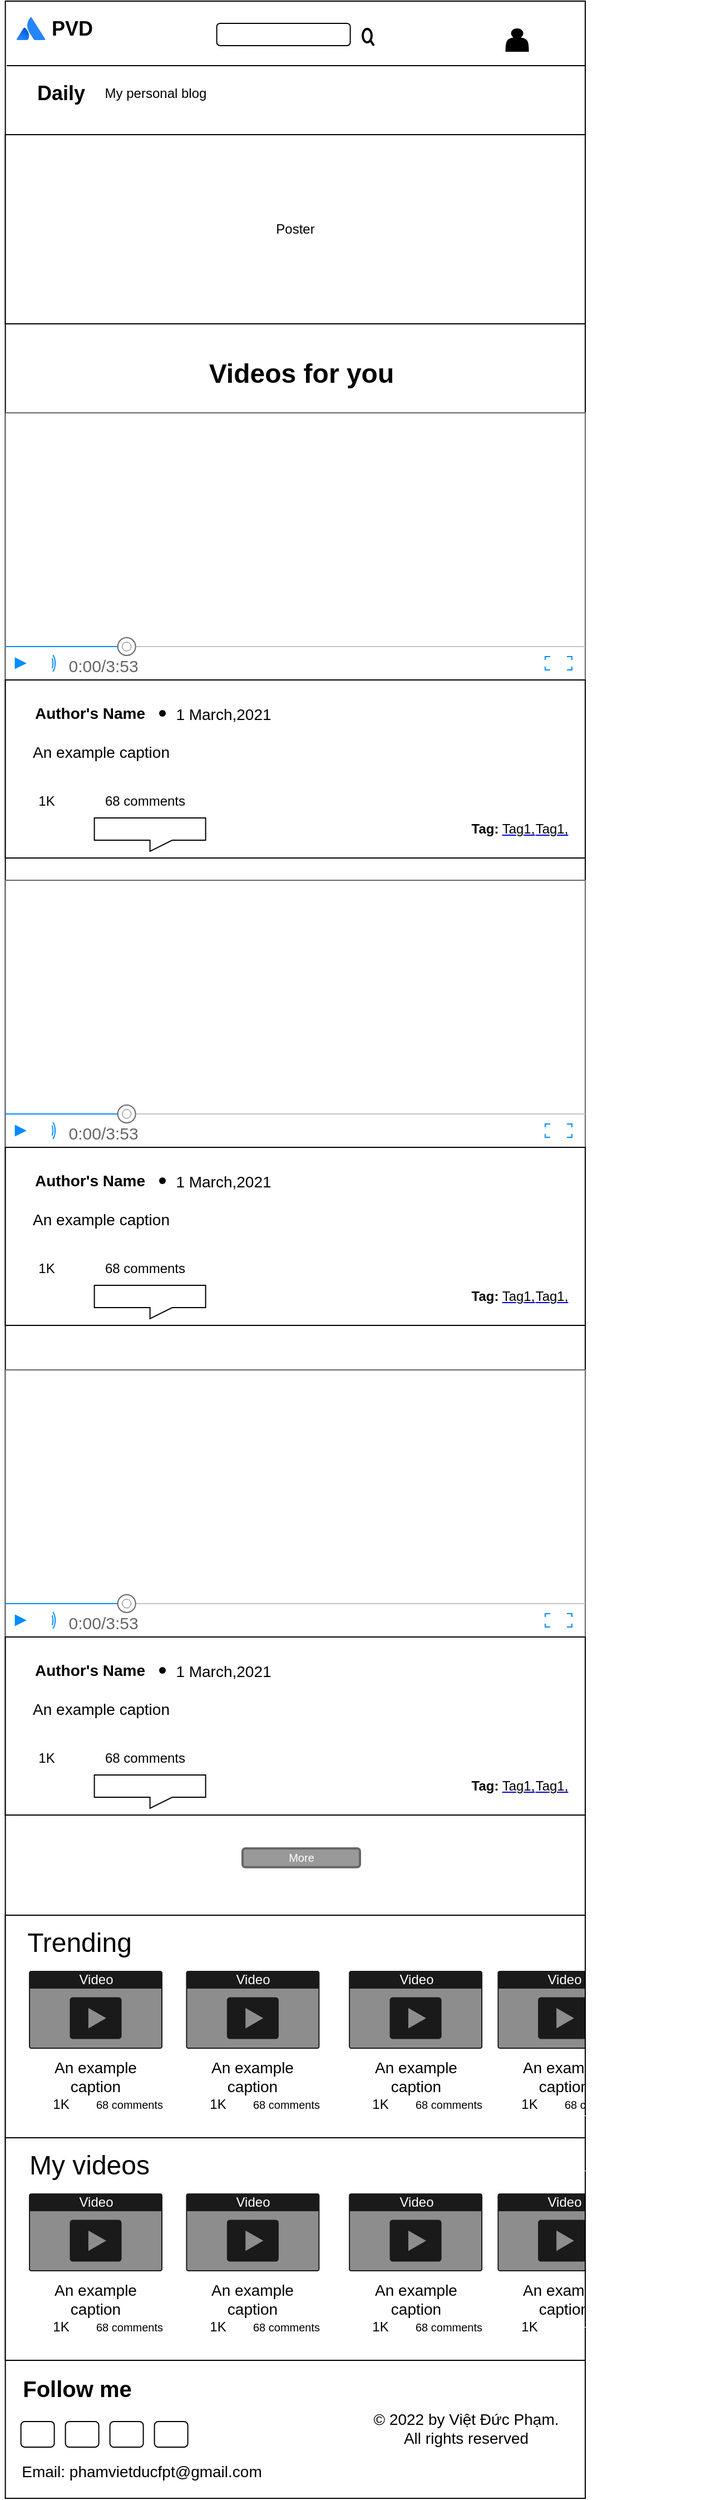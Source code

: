 <mxfile version="16.6.4" type="device"><diagram id="P3sKVrYvSWuELcg9dtCS" name="Page-1"><mxGraphModel dx="782" dy="475" grid="0" gridSize="10" guides="1" tooltips="1" connect="1" arrows="1" fold="1" page="1" pageScale="1" pageWidth="850" pageHeight="1100" math="0" shadow="0"><root><mxCell id="0"/><mxCell id="1" parent="0"/><mxCell id="QYX9QRXSQ9ABXfdf22JK-15" value="" style="rounded=0;whiteSpace=wrap;html=1;fontSize=12;fontColor=#000000;strokeColor=#000000;fillColor=#FFFFFF;" vertex="1" parent="1"><mxGeometry x="158.8" y="80" width="521.2" height="2244" as="geometry"/></mxCell><mxCell id="QYX9QRXSQ9ABXfdf22JK-1" value="&lt;span style=&quot;font-size: 18px&quot;&gt;&lt;b&gt;PVD&lt;/b&gt;&lt;/span&gt;" style="text;html=1;strokeColor=none;fillColor=none;align=center;verticalAlign=middle;whiteSpace=wrap;rounded=0;" vertex="1" parent="1"><mxGeometry x="188.8" y="90" width="60" height="30" as="geometry"/></mxCell><mxCell id="QYX9QRXSQ9ABXfdf22JK-2" value="My personal blog" style="text;html=1;strokeColor=none;fillColor=none;align=center;verticalAlign=middle;whiteSpace=wrap;rounded=0;" vertex="1" parent="1"><mxGeometry x="238.8" y="147.5" width="110" height="30" as="geometry"/></mxCell><mxCell id="QYX9QRXSQ9ABXfdf22JK-3" value="" style="rounded=1;whiteSpace=wrap;html=1;fontSize=18;" vertex="1" parent="1"><mxGeometry x="348.8" y="100" width="120" height="20" as="geometry"/></mxCell><mxCell id="QYX9QRXSQ9ABXfdf22JK-4" value="" style="html=1;verticalLabelPosition=bottom;align=center;labelBackgroundColor=#ffffff;verticalAlign=top;strokeWidth=2;strokeColor=#000000;shadow=0;dashed=0;shape=mxgraph.ios7.icons.looking_glass;fontSize=18;" vertex="1" parent="1"><mxGeometry x="480.0" y="105" width="10" height="15" as="geometry"/></mxCell><mxCell id="QYX9QRXSQ9ABXfdf22JK-6" value="" style="shape=actor;whiteSpace=wrap;html=1;fontSize=18;strokeColor=#000000;fillColor=#000000;" vertex="1" parent="1"><mxGeometry x="608.8" y="105" width="20" height="20" as="geometry"/></mxCell><mxCell id="QYX9QRXSQ9ABXfdf22JK-7" value="" style="image;image=img/lib/atlassian/Atlassian_Logo.svg;fontSize=18;strokeColor=#000000;fillColor=#FFFFFF;" vertex="1" parent="1"><mxGeometry x="168.8" y="94.5" width="26" height="20.5" as="geometry"/></mxCell><mxCell id="QYX9QRXSQ9ABXfdf22JK-8" value="&lt;b&gt;Daily&lt;/b&gt;" style="text;html=1;strokeColor=none;fillColor=none;align=center;verticalAlign=middle;whiteSpace=wrap;rounded=0;fontSize=18;" vertex="1" parent="1"><mxGeometry x="168.8" y="147.5" width="80" height="30" as="geometry"/></mxCell><mxCell id="QYX9QRXSQ9ABXfdf22JK-14" value="" style="endArrow=none;html=1;rounded=0;fontSize=14;fontColor=#000000;exitX=0.002;exitY=0.042;exitDx=0;exitDy=0;exitPerimeter=0;" edge="1" parent="1"><mxGeometry width="50" height="50" relative="1" as="geometry"><mxPoint x="160" y="138.02" as="sourcePoint"/><mxPoint x="680" y="138" as="targetPoint"/></mxGeometry></mxCell><mxCell id="QYX9QRXSQ9ABXfdf22JK-17" value="" style="shape=image;html=1;verticalAlign=top;verticalLabelPosition=bottom;labelBackgroundColor=#ffffff;imageAspect=0;aspect=fixed;image=https://cdn0.iconfinder.com/data/icons/user-interface-1-32/32/hamburger-menu-128.png;fontSize=12;fontColor=#000000;strokeColor=#000000;fillColor=#FFFFFF;" vertex="1" parent="1"><mxGeometry x="597.55" y="147.5" width="42.5" height="42.5" as="geometry"/></mxCell><mxCell id="QYX9QRXSQ9ABXfdf22JK-18" value="Poster" style="rounded=0;whiteSpace=wrap;html=1;fontSize=12;fontColor=#000000;strokeColor=#000000;fillColor=#FFFFFF;" vertex="1" parent="1"><mxGeometry x="158.8" y="200" width="521.2" height="170" as="geometry"/></mxCell><mxCell id="QYX9QRXSQ9ABXfdf22JK-19" value="" style="verticalLabelPosition=bottom;shadow=0;dashed=0;align=center;html=1;verticalAlign=top;strokeWidth=1;shape=mxgraph.mockup.containers.videoPlayer;strokeColor=#666666;strokeColor2=#008cff;strokeColor3=#c4c4c4;textColor=#666666;fillColor2=#008cff;barHeight=30;barPos=20;fontSize=12;fontColor=#000000;fillColor=#FFFFFF;" vertex="1" parent="1"><mxGeometry x="158.8" y="450" width="521.2" height="240" as="geometry"/></mxCell><mxCell id="QYX9QRXSQ9ABXfdf22JK-20" value="" style="rounded=0;whiteSpace=wrap;html=1;fontSize=12;fontColor=#000000;strokeColor=#000000;fillColor=#FFFFFF;" vertex="1" parent="1"><mxGeometry x="158.8" y="690" width="521.2" height="160" as="geometry"/></mxCell><mxCell id="QYX9QRXSQ9ABXfdf22JK-22" value="&lt;b&gt;Author's Name&lt;/b&gt;" style="text;html=1;strokeColor=none;fillColor=none;align=center;verticalAlign=middle;whiteSpace=wrap;rounded=0;fontSize=14;fontColor=#000000;" vertex="1" parent="1"><mxGeometry x="180" y="705" width="110" height="30" as="geometry"/></mxCell><mxCell id="QYX9QRXSQ9ABXfdf22JK-23" value="" style="shape=waypoint;sketch=0;fillStyle=solid;size=6;pointerEvents=1;points=[];fillColor=none;resizable=0;rotatable=0;perimeter=centerPerimeter;snapToPoint=1;fontSize=14;fontColor=#000000;strokeColor=#000000;" vertex="1" parent="1"><mxGeometry x="280" y="700" width="40" height="40" as="geometry"/></mxCell><UserObject label="1 March,2021" placeholders="1" name="Variable" id="QYX9QRXSQ9ABXfdf22JK-24"><mxCell style="text;html=1;strokeColor=none;fillColor=none;align=center;verticalAlign=middle;whiteSpace=wrap;overflow=hidden;fontSize=14;fontColor=#000000;" vertex="1" parent="1"><mxGeometry x="310" y="710" width="90" height="20" as="geometry"/></mxCell></UserObject><mxCell id="QYX9QRXSQ9ABXfdf22JK-25" value="An example caption" style="text;html=1;strokeColor=none;fillColor=none;align=center;verticalAlign=middle;whiteSpace=wrap;rounded=0;fontSize=14;fontColor=#000000;" vertex="1" parent="1"><mxGeometry x="170" y="740" width="150" height="30" as="geometry"/></mxCell><mxCell id="QYX9QRXSQ9ABXfdf22JK-26" value="" style="shape=image;html=1;verticalAlign=top;verticalLabelPosition=bottom;labelBackgroundColor=#ffffff;imageAspect=0;aspect=fixed;image=https://cdn4.iconfinder.com/data/icons/48-bubbles/48/39.Heart-128.png;fontSize=14;fontColor=#000000;strokeColor=#000000;fillColor=#FFFFFF;" vertex="1" parent="1"><mxGeometry x="180" y="810" width="32" height="32" as="geometry"/></mxCell><mxCell id="QYX9QRXSQ9ABXfdf22JK-27" value="" style="shape=callout;whiteSpace=wrap;html=1;perimeter=calloutPerimeter;fontSize=14;fontColor=#000000;strokeColor=#000000;fillColor=#FFFFFF;position2=0.5;size=10;position=0.5;" vertex="1" parent="1"><mxGeometry x="238.8" y="814" width="100" height="30" as="geometry"/></mxCell><mxCell id="QYX9QRXSQ9ABXfdf22JK-28" value="" style="shape=image;html=1;verticalAlign=top;verticalLabelPosition=bottom;labelBackgroundColor=#ffffff;imageAspect=0;aspect=fixed;image=https://cdn4.iconfinder.com/data/icons/ionicons/512/icon-share-128.png;fontSize=14;fontColor=#000000;strokeColor=#000000;fillColor=#FFFFFF;" vertex="1" parent="1"><mxGeometry x="370" y="810" width="28" height="28" as="geometry"/></mxCell><mxCell id="QYX9QRXSQ9ABXfdf22JK-29" value="&lt;b&gt;&lt;font style=&quot;font-size: 12px&quot;&gt;Tag:&lt;/font&gt;&lt;/b&gt;" style="text;html=1;strokeColor=none;fillColor=none;align=center;verticalAlign=middle;whiteSpace=wrap;rounded=0;fontSize=10;fontColor=#000000;" vertex="1" parent="1"><mxGeometry x="560.0" y="809" width="60" height="30" as="geometry"/></mxCell><UserObject label="&lt;font color=&quot;#000000&quot;&gt;Tag1,&lt;/font&gt;" link="https://www.draw.io" id="QYX9QRXSQ9ABXfdf22JK-30"><mxCell style="text;html=1;strokeColor=none;fillColor=none;whiteSpace=wrap;align=center;verticalAlign=middle;fontColor=#0000EE;fontStyle=4;fontSize=12;" vertex="1" parent="1"><mxGeometry x="590" y="804" width="60" height="40" as="geometry"/></mxCell></UserObject><UserObject label="&lt;font color=&quot;#000000&quot;&gt;Tag1,&lt;/font&gt;" link="https://www.draw.io" id="QYX9QRXSQ9ABXfdf22JK-31"><mxCell style="text;html=1;strokeColor=none;fillColor=none;whiteSpace=wrap;align=center;verticalAlign=middle;fontColor=#0000EE;fontStyle=4;fontSize=12;" vertex="1" parent="1"><mxGeometry x="620" y="804" width="60" height="40" as="geometry"/></mxCell></UserObject><mxCell id="QYX9QRXSQ9ABXfdf22JK-32" value="1K" style="text;html=1;strokeColor=none;fillColor=none;align=center;verticalAlign=middle;whiteSpace=wrap;rounded=0;fontSize=12;fontColor=#000000;" vertex="1" parent="1"><mxGeometry x="166" y="784" width="60" height="30" as="geometry"/></mxCell><mxCell id="QYX9QRXSQ9ABXfdf22JK-33" value="68 comments" style="text;html=1;strokeColor=none;fillColor=none;align=center;verticalAlign=middle;whiteSpace=wrap;rounded=0;fontSize=12;fontColor=#000000;" vertex="1" parent="1"><mxGeometry x="238.8" y="784" width="91.2" height="30" as="geometry"/></mxCell><mxCell id="QYX9QRXSQ9ABXfdf22JK-34" value="" style="verticalLabelPosition=bottom;shadow=0;dashed=0;align=center;html=1;verticalAlign=top;strokeWidth=1;shape=mxgraph.mockup.containers.videoPlayer;strokeColor=#666666;strokeColor2=#008cff;strokeColor3=#c4c4c4;textColor=#666666;fillColor2=#008cff;barHeight=30;barPos=20;fontSize=12;fontColor=#000000;fillColor=#FFFFFF;" vertex="1" parent="1"><mxGeometry x="158.8" y="870" width="521.2" height="240" as="geometry"/></mxCell><mxCell id="QYX9QRXSQ9ABXfdf22JK-35" value="" style="rounded=0;whiteSpace=wrap;html=1;fontSize=12;fontColor=#000000;strokeColor=#000000;fillColor=#FFFFFF;" vertex="1" parent="1"><mxGeometry x="158.8" y="1110" width="521.2" height="160" as="geometry"/></mxCell><mxCell id="QYX9QRXSQ9ABXfdf22JK-36" value="&lt;b&gt;Author's Name&lt;/b&gt;" style="text;html=1;strokeColor=none;fillColor=none;align=center;verticalAlign=middle;whiteSpace=wrap;rounded=0;fontSize=14;fontColor=#000000;" vertex="1" parent="1"><mxGeometry x="180" y="1125" width="110" height="30" as="geometry"/></mxCell><mxCell id="QYX9QRXSQ9ABXfdf22JK-37" value="" style="shape=waypoint;sketch=0;fillStyle=solid;size=6;pointerEvents=1;points=[];fillColor=none;resizable=0;rotatable=0;perimeter=centerPerimeter;snapToPoint=1;fontSize=14;fontColor=#000000;strokeColor=#000000;" vertex="1" parent="1"><mxGeometry x="280" y="1120" width="40" height="40" as="geometry"/></mxCell><UserObject label="1 March,2021" placeholders="1" name="Variable" id="QYX9QRXSQ9ABXfdf22JK-38"><mxCell style="text;html=1;strokeColor=none;fillColor=none;align=center;verticalAlign=middle;whiteSpace=wrap;overflow=hidden;fontSize=14;fontColor=#000000;" vertex="1" parent="1"><mxGeometry x="310" y="1130" width="90" height="20" as="geometry"/></mxCell></UserObject><mxCell id="QYX9QRXSQ9ABXfdf22JK-39" value="An example caption" style="text;html=1;strokeColor=none;fillColor=none;align=center;verticalAlign=middle;whiteSpace=wrap;rounded=0;fontSize=14;fontColor=#000000;" vertex="1" parent="1"><mxGeometry x="170" y="1160" width="150" height="30" as="geometry"/></mxCell><mxCell id="QYX9QRXSQ9ABXfdf22JK-40" value="" style="shape=image;html=1;verticalAlign=top;verticalLabelPosition=bottom;labelBackgroundColor=#ffffff;imageAspect=0;aspect=fixed;image=https://cdn4.iconfinder.com/data/icons/48-bubbles/48/39.Heart-128.png;fontSize=14;fontColor=#000000;strokeColor=#000000;fillColor=#FFFFFF;" vertex="1" parent="1"><mxGeometry x="180" y="1230" width="32" height="32" as="geometry"/></mxCell><mxCell id="QYX9QRXSQ9ABXfdf22JK-41" value="" style="shape=callout;whiteSpace=wrap;html=1;perimeter=calloutPerimeter;fontSize=14;fontColor=#000000;strokeColor=#000000;fillColor=#FFFFFF;position2=0.5;size=10;position=0.5;" vertex="1" parent="1"><mxGeometry x="238.8" y="1234" width="100" height="30" as="geometry"/></mxCell><mxCell id="QYX9QRXSQ9ABXfdf22JK-42" value="" style="shape=image;html=1;verticalAlign=top;verticalLabelPosition=bottom;labelBackgroundColor=#ffffff;imageAspect=0;aspect=fixed;image=https://cdn4.iconfinder.com/data/icons/ionicons/512/icon-share-128.png;fontSize=14;fontColor=#000000;strokeColor=#000000;fillColor=#FFFFFF;" vertex="1" parent="1"><mxGeometry x="370" y="1230" width="28" height="28" as="geometry"/></mxCell><mxCell id="QYX9QRXSQ9ABXfdf22JK-43" value="&lt;b&gt;&lt;font style=&quot;font-size: 12px&quot;&gt;Tag:&lt;/font&gt;&lt;/b&gt;" style="text;html=1;strokeColor=none;fillColor=none;align=center;verticalAlign=middle;whiteSpace=wrap;rounded=0;fontSize=10;fontColor=#000000;" vertex="1" parent="1"><mxGeometry x="560.0" y="1229" width="60" height="30" as="geometry"/></mxCell><UserObject label="&lt;font color=&quot;#000000&quot;&gt;Tag1,&lt;/font&gt;" link="https://www.draw.io" id="QYX9QRXSQ9ABXfdf22JK-44"><mxCell style="text;html=1;strokeColor=none;fillColor=none;whiteSpace=wrap;align=center;verticalAlign=middle;fontColor=#0000EE;fontStyle=4;fontSize=12;" vertex="1" parent="1"><mxGeometry x="590" y="1224" width="60" height="40" as="geometry"/></mxCell></UserObject><UserObject label="&lt;font color=&quot;#000000&quot;&gt;Tag1,&lt;/font&gt;" link="https://www.draw.io" id="QYX9QRXSQ9ABXfdf22JK-45"><mxCell style="text;html=1;strokeColor=none;fillColor=none;whiteSpace=wrap;align=center;verticalAlign=middle;fontColor=#0000EE;fontStyle=4;fontSize=12;" vertex="1" parent="1"><mxGeometry x="620" y="1224" width="60" height="40" as="geometry"/></mxCell></UserObject><mxCell id="QYX9QRXSQ9ABXfdf22JK-46" value="1K" style="text;html=1;strokeColor=none;fillColor=none;align=center;verticalAlign=middle;whiteSpace=wrap;rounded=0;fontSize=12;fontColor=#000000;" vertex="1" parent="1"><mxGeometry x="166" y="1204" width="60" height="30" as="geometry"/></mxCell><mxCell id="QYX9QRXSQ9ABXfdf22JK-47" value="68 comments" style="text;html=1;strokeColor=none;fillColor=none;align=center;verticalAlign=middle;whiteSpace=wrap;rounded=0;fontSize=12;fontColor=#000000;" vertex="1" parent="1"><mxGeometry x="238.8" y="1204" width="91.2" height="30" as="geometry"/></mxCell><mxCell id="QYX9QRXSQ9ABXfdf22JK-48" value="" style="verticalLabelPosition=bottom;shadow=0;dashed=0;align=center;html=1;verticalAlign=top;strokeWidth=1;shape=mxgraph.mockup.containers.videoPlayer;strokeColor=#666666;strokeColor2=#008cff;strokeColor3=#c4c4c4;textColor=#666666;fillColor2=#008cff;barHeight=30;barPos=20;fontSize=12;fontColor=#000000;fillColor=#FFFFFF;" vertex="1" parent="1"><mxGeometry x="158.8" y="1310" width="521.2" height="240" as="geometry"/></mxCell><mxCell id="QYX9QRXSQ9ABXfdf22JK-49" value="" style="rounded=0;whiteSpace=wrap;html=1;fontSize=12;fontColor=#000000;strokeColor=#000000;fillColor=#FFFFFF;" vertex="1" parent="1"><mxGeometry x="158.8" y="1550" width="521.2" height="160" as="geometry"/></mxCell><mxCell id="QYX9QRXSQ9ABXfdf22JK-50" value="&lt;b&gt;Author's Name&lt;/b&gt;" style="text;html=1;strokeColor=none;fillColor=none;align=center;verticalAlign=middle;whiteSpace=wrap;rounded=0;fontSize=14;fontColor=#000000;" vertex="1" parent="1"><mxGeometry x="180" y="1565" width="110" height="30" as="geometry"/></mxCell><mxCell id="QYX9QRXSQ9ABXfdf22JK-51" value="" style="shape=waypoint;sketch=0;fillStyle=solid;size=6;pointerEvents=1;points=[];fillColor=none;resizable=0;rotatable=0;perimeter=centerPerimeter;snapToPoint=1;fontSize=14;fontColor=#000000;strokeColor=#000000;" vertex="1" parent="1"><mxGeometry x="280" y="1560" width="40" height="40" as="geometry"/></mxCell><UserObject label="1 March,2021" placeholders="1" name="Variable" id="QYX9QRXSQ9ABXfdf22JK-52"><mxCell style="text;html=1;strokeColor=none;fillColor=none;align=center;verticalAlign=middle;whiteSpace=wrap;overflow=hidden;fontSize=14;fontColor=#000000;" vertex="1" parent="1"><mxGeometry x="310" y="1570" width="90" height="20" as="geometry"/></mxCell></UserObject><mxCell id="QYX9QRXSQ9ABXfdf22JK-53" value="An example caption" style="text;html=1;strokeColor=none;fillColor=none;align=center;verticalAlign=middle;whiteSpace=wrap;rounded=0;fontSize=14;fontColor=#000000;" vertex="1" parent="1"><mxGeometry x="170" y="1600" width="150" height="30" as="geometry"/></mxCell><mxCell id="QYX9QRXSQ9ABXfdf22JK-54" value="" style="shape=image;html=1;verticalAlign=top;verticalLabelPosition=bottom;labelBackgroundColor=#ffffff;imageAspect=0;aspect=fixed;image=https://cdn4.iconfinder.com/data/icons/48-bubbles/48/39.Heart-128.png;fontSize=14;fontColor=#000000;strokeColor=#000000;fillColor=#FFFFFF;" vertex="1" parent="1"><mxGeometry x="180" y="1670" width="32" height="32" as="geometry"/></mxCell><mxCell id="QYX9QRXSQ9ABXfdf22JK-55" value="" style="shape=callout;whiteSpace=wrap;html=1;perimeter=calloutPerimeter;fontSize=14;fontColor=#000000;strokeColor=#000000;fillColor=#FFFFFF;position2=0.5;size=10;position=0.5;" vertex="1" parent="1"><mxGeometry x="238.8" y="1674" width="100" height="30" as="geometry"/></mxCell><mxCell id="QYX9QRXSQ9ABXfdf22JK-56" value="" style="shape=image;html=1;verticalAlign=top;verticalLabelPosition=bottom;labelBackgroundColor=#ffffff;imageAspect=0;aspect=fixed;image=https://cdn4.iconfinder.com/data/icons/ionicons/512/icon-share-128.png;fontSize=14;fontColor=#000000;strokeColor=#000000;fillColor=#FFFFFF;" vertex="1" parent="1"><mxGeometry x="370" y="1670" width="28" height="28" as="geometry"/></mxCell><mxCell id="QYX9QRXSQ9ABXfdf22JK-57" value="&lt;b&gt;&lt;font style=&quot;font-size: 12px&quot;&gt;Tag:&lt;/font&gt;&lt;/b&gt;" style="text;html=1;strokeColor=none;fillColor=none;align=center;verticalAlign=middle;whiteSpace=wrap;rounded=0;fontSize=10;fontColor=#000000;" vertex="1" parent="1"><mxGeometry x="560.0" y="1669" width="60" height="30" as="geometry"/></mxCell><UserObject label="&lt;font color=&quot;#000000&quot;&gt;Tag1,&lt;/font&gt;" link="https://www.draw.io" id="QYX9QRXSQ9ABXfdf22JK-58"><mxCell style="text;html=1;strokeColor=none;fillColor=none;whiteSpace=wrap;align=center;verticalAlign=middle;fontColor=#0000EE;fontStyle=4;fontSize=12;" vertex="1" parent="1"><mxGeometry x="590" y="1664" width="60" height="40" as="geometry"/></mxCell></UserObject><UserObject label="&lt;font color=&quot;#000000&quot;&gt;Tag1,&lt;/font&gt;" link="https://www.draw.io" id="QYX9QRXSQ9ABXfdf22JK-59"><mxCell style="text;html=1;strokeColor=none;fillColor=none;whiteSpace=wrap;align=center;verticalAlign=middle;fontColor=#0000EE;fontStyle=4;fontSize=12;" vertex="1" parent="1"><mxGeometry x="620" y="1664" width="60" height="40" as="geometry"/></mxCell></UserObject><mxCell id="QYX9QRXSQ9ABXfdf22JK-60" value="1K" style="text;html=1;strokeColor=none;fillColor=none;align=center;verticalAlign=middle;whiteSpace=wrap;rounded=0;fontSize=12;fontColor=#000000;" vertex="1" parent="1"><mxGeometry x="166" y="1644" width="60" height="30" as="geometry"/></mxCell><mxCell id="QYX9QRXSQ9ABXfdf22JK-61" value="68 comments" style="text;html=1;strokeColor=none;fillColor=none;align=center;verticalAlign=middle;whiteSpace=wrap;rounded=0;fontSize=12;fontColor=#000000;" vertex="1" parent="1"><mxGeometry x="238.8" y="1644" width="91.2" height="30" as="geometry"/></mxCell><mxCell id="QYX9QRXSQ9ABXfdf22JK-62" value="&lt;b&gt;&lt;font style=&quot;font-size: 24px&quot;&gt;Videos for you&lt;/font&gt;&lt;/b&gt;" style="text;html=1;strokeColor=none;fillColor=none;align=center;verticalAlign=middle;whiteSpace=wrap;rounded=0;fontSize=12;fontColor=#000000;" vertex="1" parent="1"><mxGeometry x="329" y="400" width="192" height="30" as="geometry"/></mxCell><mxCell id="QYX9QRXSQ9ABXfdf22JK-63" value="More" style="rounded=1;html=1;shadow=0;dashed=0;whiteSpace=wrap;fontSize=10;fillColor=#999999;align=center;strokeColor=#666666;fontColor=#ffffff;strokeWidth=2;" vertex="1" parent="1"><mxGeometry x="372" y="1740" width="105.5" height="16.88" as="geometry"/></mxCell><mxCell id="QYX9QRXSQ9ABXfdf22JK-67" value="" style="rounded=0;whiteSpace=wrap;html=1;fontSize=24;fontColor=#000000;strokeColor=#000000;fillColor=#FFFFFF;" vertex="1" parent="1"><mxGeometry x="158.8" y="1800" width="521.2" height="200" as="geometry"/></mxCell><mxCell id="QYX9QRXSQ9ABXfdf22JK-68" value="Trending" style="text;html=1;strokeColor=none;fillColor=none;align=center;verticalAlign=middle;whiteSpace=wrap;rounded=0;fontSize=24;fontColor=#000000;" vertex="1" parent="1"><mxGeometry x="170" y="1810" width="111.2" height="30" as="geometry"/></mxCell><mxCell id="QYX9QRXSQ9ABXfdf22JK-69" value="Video" style="html=1;strokeColor=none;fillColor=#1A1A1A;labelPosition=center;verticalLabelPosition=middle;verticalAlign=top;align=center;fontSize=12;outlineConnect=0;spacingTop=-6;fontColor=#FFFFFF;sketch=0;shape=mxgraph.sitemap.video;" vertex="1" parent="1"><mxGeometry x="180" y="1850" width="120" height="70" as="geometry"/></mxCell><mxCell id="QYX9QRXSQ9ABXfdf22JK-70" value="An example caption" style="text;html=1;strokeColor=none;fillColor=none;align=center;verticalAlign=middle;whiteSpace=wrap;rounded=0;fontSize=14;fontColor=#000000;" vertex="1" parent="1"><mxGeometry x="180" y="1930" width="120" height="30" as="geometry"/></mxCell><mxCell id="QYX9QRXSQ9ABXfdf22JK-71" value="" style="shape=image;html=1;verticalAlign=top;verticalLabelPosition=bottom;labelBackgroundColor=#ffffff;imageAspect=0;aspect=fixed;image=https://cdn4.iconfinder.com/data/icons/48-bubbles/48/39.Heart-128.png;fontSize=14;fontColor=#000000;strokeColor=#000000;fillColor=#FFFFFF;" vertex="1" parent="1"><mxGeometry x="180" y="1960" width="20" height="20" as="geometry"/></mxCell><mxCell id="QYX9QRXSQ9ABXfdf22JK-72" value="1K" style="text;html=1;strokeColor=none;fillColor=none;align=center;verticalAlign=middle;whiteSpace=wrap;rounded=0;fontSize=12;fontColor=#000000;" vertex="1" parent="1"><mxGeometry x="178.8" y="1955" width="60" height="30" as="geometry"/></mxCell><mxCell id="QYX9QRXSQ9ABXfdf22JK-75" value="" style="shape=image;html=1;verticalAlign=top;verticalLabelPosition=bottom;labelBackgroundColor=#ffffff;imageAspect=0;aspect=fixed;image=https://cdn0.iconfinder.com/data/icons/heroicons-ui/24/icon-comment-128.png;fontSize=24;fontColor=#000000;strokeColor=#000000;fillColor=#1A1A1A;" vertex="1" parent="1"><mxGeometry x="220.8" y="1962" width="18" height="18" as="geometry"/></mxCell><mxCell id="QYX9QRXSQ9ABXfdf22JK-76" value="&lt;font style=&quot;font-size: 10px&quot;&gt;68 comments&lt;/font&gt;" style="text;html=1;strokeColor=none;fillColor=none;align=center;verticalAlign=middle;whiteSpace=wrap;rounded=1;fontSize=12;fontColor=#000000;" vertex="1" parent="1"><mxGeometry x="230.8" y="1960" width="79.2" height="20" as="geometry"/></mxCell><mxCell id="QYX9QRXSQ9ABXfdf22JK-77" value="Video" style="html=1;strokeColor=none;fillColor=#1A1A1A;labelPosition=center;verticalLabelPosition=middle;verticalAlign=top;align=center;fontSize=12;outlineConnect=0;spacingTop=-6;fontColor=#FFFFFF;sketch=0;shape=mxgraph.sitemap.video;" vertex="1" parent="1"><mxGeometry x="321.2" y="1850" width="120" height="70" as="geometry"/></mxCell><mxCell id="QYX9QRXSQ9ABXfdf22JK-78" value="An example caption" style="text;html=1;strokeColor=none;fillColor=none;align=center;verticalAlign=middle;whiteSpace=wrap;rounded=0;fontSize=14;fontColor=#000000;" vertex="1" parent="1"><mxGeometry x="321.2" y="1930" width="120" height="30" as="geometry"/></mxCell><mxCell id="QYX9QRXSQ9ABXfdf22JK-79" value="" style="shape=image;html=1;verticalAlign=top;verticalLabelPosition=bottom;labelBackgroundColor=#ffffff;imageAspect=0;aspect=fixed;image=https://cdn4.iconfinder.com/data/icons/48-bubbles/48/39.Heart-128.png;fontSize=14;fontColor=#000000;strokeColor=#000000;fillColor=#FFFFFF;" vertex="1" parent="1"><mxGeometry x="321.2" y="1960" width="20" height="20" as="geometry"/></mxCell><mxCell id="QYX9QRXSQ9ABXfdf22JK-80" value="1K" style="text;html=1;strokeColor=none;fillColor=none;align=center;verticalAlign=middle;whiteSpace=wrap;rounded=0;fontSize=12;fontColor=#000000;" vertex="1" parent="1"><mxGeometry x="320" y="1955" width="60" height="30" as="geometry"/></mxCell><mxCell id="QYX9QRXSQ9ABXfdf22JK-81" value="" style="shape=image;html=1;verticalAlign=top;verticalLabelPosition=bottom;labelBackgroundColor=#ffffff;imageAspect=0;aspect=fixed;image=https://cdn0.iconfinder.com/data/icons/heroicons-ui/24/icon-comment-128.png;fontSize=24;fontColor=#000000;strokeColor=#000000;fillColor=#1A1A1A;" vertex="1" parent="1"><mxGeometry x="362" y="1962" width="18" height="18" as="geometry"/></mxCell><mxCell id="QYX9QRXSQ9ABXfdf22JK-82" value="&lt;font style=&quot;font-size: 10px&quot;&gt;68 comments&lt;/font&gt;" style="text;html=1;strokeColor=none;fillColor=none;align=center;verticalAlign=middle;whiteSpace=wrap;rounded=1;fontSize=12;fontColor=#000000;" vertex="1" parent="1"><mxGeometry x="372" y="1960" width="79.2" height="20" as="geometry"/></mxCell><mxCell id="QYX9QRXSQ9ABXfdf22JK-83" value="Video" style="html=1;strokeColor=none;fillColor=#1A1A1A;labelPosition=center;verticalLabelPosition=middle;verticalAlign=top;align=center;fontSize=12;outlineConnect=0;spacingTop=-6;fontColor=#FFFFFF;sketch=0;shape=mxgraph.sitemap.video;" vertex="1" parent="1"><mxGeometry x="467.55" y="1850" width="120" height="70" as="geometry"/></mxCell><mxCell id="QYX9QRXSQ9ABXfdf22JK-84" value="An example caption" style="text;html=1;strokeColor=none;fillColor=none;align=center;verticalAlign=middle;whiteSpace=wrap;rounded=0;fontSize=14;fontColor=#000000;" vertex="1" parent="1"><mxGeometry x="467.55" y="1930" width="120" height="30" as="geometry"/></mxCell><mxCell id="QYX9QRXSQ9ABXfdf22JK-85" value="" style="shape=image;html=1;verticalAlign=top;verticalLabelPosition=bottom;labelBackgroundColor=#ffffff;imageAspect=0;aspect=fixed;image=https://cdn4.iconfinder.com/data/icons/48-bubbles/48/39.Heart-128.png;fontSize=14;fontColor=#000000;strokeColor=#000000;fillColor=#FFFFFF;" vertex="1" parent="1"><mxGeometry x="467.55" y="1960" width="20" height="20" as="geometry"/></mxCell><mxCell id="QYX9QRXSQ9ABXfdf22JK-86" value="1K" style="text;html=1;strokeColor=none;fillColor=none;align=center;verticalAlign=middle;whiteSpace=wrap;rounded=0;fontSize=12;fontColor=#000000;" vertex="1" parent="1"><mxGeometry x="466.35" y="1955" width="60" height="30" as="geometry"/></mxCell><mxCell id="QYX9QRXSQ9ABXfdf22JK-87" value="" style="shape=image;html=1;verticalAlign=top;verticalLabelPosition=bottom;labelBackgroundColor=#ffffff;imageAspect=0;aspect=fixed;image=https://cdn0.iconfinder.com/data/icons/heroicons-ui/24/icon-comment-128.png;fontSize=24;fontColor=#000000;strokeColor=#000000;fillColor=#1A1A1A;" vertex="1" parent="1"><mxGeometry x="508.35" y="1962" width="18" height="18" as="geometry"/></mxCell><mxCell id="QYX9QRXSQ9ABXfdf22JK-88" value="&lt;font style=&quot;font-size: 10px&quot;&gt;68 comments&lt;/font&gt;" style="text;html=1;strokeColor=none;fillColor=none;align=center;verticalAlign=middle;whiteSpace=wrap;rounded=1;fontSize=12;fontColor=#000000;" vertex="1" parent="1"><mxGeometry x="518.35" y="1960" width="79.2" height="20" as="geometry"/></mxCell><mxCell id="QYX9QRXSQ9ABXfdf22JK-89" value="Video" style="html=1;strokeColor=none;fillColor=#1A1A1A;labelPosition=center;verticalLabelPosition=middle;verticalAlign=top;align=center;fontSize=12;outlineConnect=0;spacingTop=-6;fontColor=#FFFFFF;sketch=0;shape=mxgraph.sitemap.video;" vertex="1" parent="1"><mxGeometry x="601.2" y="1850" width="118.8" height="70" as="geometry"/></mxCell><mxCell id="QYX9QRXSQ9ABXfdf22JK-90" value="An example caption" style="text;html=1;strokeColor=none;fillColor=none;align=center;verticalAlign=middle;whiteSpace=wrap;rounded=0;fontSize=14;fontColor=#000000;" vertex="1" parent="1"><mxGeometry x="601.2" y="1930" width="120" height="30" as="geometry"/></mxCell><mxCell id="QYX9QRXSQ9ABXfdf22JK-91" value="" style="shape=image;html=1;verticalAlign=top;verticalLabelPosition=bottom;labelBackgroundColor=#ffffff;imageAspect=0;aspect=fixed;image=https://cdn4.iconfinder.com/data/icons/48-bubbles/48/39.Heart-128.png;fontSize=14;fontColor=#000000;strokeColor=#000000;fillColor=#FFFFFF;" vertex="1" parent="1"><mxGeometry x="601.2" y="1960" width="20" height="20" as="geometry"/></mxCell><mxCell id="QYX9QRXSQ9ABXfdf22JK-92" value="1K" style="text;html=1;strokeColor=none;fillColor=none;align=center;verticalAlign=middle;whiteSpace=wrap;rounded=0;fontSize=12;fontColor=#000000;" vertex="1" parent="1"><mxGeometry x="600" y="1955" width="60" height="30" as="geometry"/></mxCell><mxCell id="QYX9QRXSQ9ABXfdf22JK-93" value="" style="shape=image;html=1;verticalAlign=top;verticalLabelPosition=bottom;labelBackgroundColor=#ffffff;imageAspect=0;aspect=fixed;image=https://cdn0.iconfinder.com/data/icons/heroicons-ui/24/icon-comment-128.png;fontSize=24;fontColor=#000000;strokeColor=#000000;fillColor=#1A1A1A;" vertex="1" parent="1"><mxGeometry x="642" y="1962" width="18" height="18" as="geometry"/></mxCell><mxCell id="QYX9QRXSQ9ABXfdf22JK-94" value="&lt;font style=&quot;font-size: 10px&quot;&gt;68 comments&lt;/font&gt;" style="text;html=1;strokeColor=none;fillColor=none;align=center;verticalAlign=middle;whiteSpace=wrap;rounded=1;fontSize=12;fontColor=#000000;" vertex="1" parent="1"><mxGeometry x="652" y="1960" width="79.2" height="20" as="geometry"/></mxCell><mxCell id="QYX9QRXSQ9ABXfdf22JK-95" value="" style="rounded=0;whiteSpace=wrap;html=1;fontSize=10;fontColor=#000000;strokeColor=#FFFFFF;fillColor=#FFFFFF;" vertex="1" parent="1"><mxGeometry x="680" y="1840" width="120" height="140" as="geometry"/></mxCell><mxCell id="QYX9QRXSQ9ABXfdf22JK-96" value="" style="endArrow=none;html=1;rounded=0;fontSize=10;fontColor=#000000;exitX=0;exitY=1;exitDx=0;exitDy=0;" edge="1" parent="1" source="QYX9QRXSQ9ABXfdf22JK-95"><mxGeometry width="50" height="50" relative="1" as="geometry"><mxPoint x="441" y="1954" as="sourcePoint"/><mxPoint x="680" y="1836" as="targetPoint"/></mxGeometry></mxCell><mxCell id="QYX9QRXSQ9ABXfdf22JK-149" value="" style="rounded=0;whiteSpace=wrap;html=1;fontSize=24;fontColor=#000000;strokeColor=#000000;fillColor=#FFFFFF;" vertex="1" parent="1"><mxGeometry x="158.8" y="2000" width="521.2" height="200" as="geometry"/></mxCell><mxCell id="QYX9QRXSQ9ABXfdf22JK-150" value="My videos" style="text;html=1;strokeColor=none;fillColor=none;align=center;verticalAlign=middle;whiteSpace=wrap;rounded=0;fontSize=24;fontColor=#000000;" vertex="1" parent="1"><mxGeometry x="170" y="2010" width="129" height="30" as="geometry"/></mxCell><mxCell id="QYX9QRXSQ9ABXfdf22JK-151" value="Video" style="html=1;strokeColor=none;fillColor=#1A1A1A;labelPosition=center;verticalLabelPosition=middle;verticalAlign=top;align=center;fontSize=12;outlineConnect=0;spacingTop=-6;fontColor=#FFFFFF;sketch=0;shape=mxgraph.sitemap.video;" vertex="1" parent="1"><mxGeometry x="180" y="2050" width="120" height="70" as="geometry"/></mxCell><mxCell id="QYX9QRXSQ9ABXfdf22JK-152" value="An example caption" style="text;html=1;strokeColor=none;fillColor=none;align=center;verticalAlign=middle;whiteSpace=wrap;rounded=0;fontSize=14;fontColor=#000000;" vertex="1" parent="1"><mxGeometry x="180" y="2130" width="120" height="30" as="geometry"/></mxCell><mxCell id="QYX9QRXSQ9ABXfdf22JK-153" value="" style="shape=image;html=1;verticalAlign=top;verticalLabelPosition=bottom;labelBackgroundColor=#ffffff;imageAspect=0;aspect=fixed;image=https://cdn4.iconfinder.com/data/icons/48-bubbles/48/39.Heart-128.png;fontSize=14;fontColor=#000000;strokeColor=#000000;fillColor=#FFFFFF;" vertex="1" parent="1"><mxGeometry x="180" y="2160" width="20" height="20" as="geometry"/></mxCell><mxCell id="QYX9QRXSQ9ABXfdf22JK-154" value="1K" style="text;html=1;strokeColor=none;fillColor=none;align=center;verticalAlign=middle;whiteSpace=wrap;rounded=0;fontSize=12;fontColor=#000000;" vertex="1" parent="1"><mxGeometry x="178.8" y="2155" width="60" height="30" as="geometry"/></mxCell><mxCell id="QYX9QRXSQ9ABXfdf22JK-155" value="" style="shape=image;html=1;verticalAlign=top;verticalLabelPosition=bottom;labelBackgroundColor=#ffffff;imageAspect=0;aspect=fixed;image=https://cdn0.iconfinder.com/data/icons/heroicons-ui/24/icon-comment-128.png;fontSize=24;fontColor=#000000;strokeColor=#000000;fillColor=#1A1A1A;" vertex="1" parent="1"><mxGeometry x="220.8" y="2162" width="18" height="18" as="geometry"/></mxCell><mxCell id="QYX9QRXSQ9ABXfdf22JK-156" value="&lt;font style=&quot;font-size: 10px&quot;&gt;68 comments&lt;/font&gt;" style="text;html=1;strokeColor=none;fillColor=none;align=center;verticalAlign=middle;whiteSpace=wrap;rounded=1;fontSize=12;fontColor=#000000;" vertex="1" parent="1"><mxGeometry x="230.8" y="2160" width="79.2" height="20" as="geometry"/></mxCell><mxCell id="QYX9QRXSQ9ABXfdf22JK-157" value="Video" style="html=1;strokeColor=none;fillColor=#1A1A1A;labelPosition=center;verticalLabelPosition=middle;verticalAlign=top;align=center;fontSize=12;outlineConnect=0;spacingTop=-6;fontColor=#FFFFFF;sketch=0;shape=mxgraph.sitemap.video;" vertex="1" parent="1"><mxGeometry x="321.2" y="2050" width="120" height="70" as="geometry"/></mxCell><mxCell id="QYX9QRXSQ9ABXfdf22JK-158" value="An example caption" style="text;html=1;strokeColor=none;fillColor=none;align=center;verticalAlign=middle;whiteSpace=wrap;rounded=0;fontSize=14;fontColor=#000000;" vertex="1" parent="1"><mxGeometry x="321.2" y="2130" width="120" height="30" as="geometry"/></mxCell><mxCell id="QYX9QRXSQ9ABXfdf22JK-159" value="" style="shape=image;html=1;verticalAlign=top;verticalLabelPosition=bottom;labelBackgroundColor=#ffffff;imageAspect=0;aspect=fixed;image=https://cdn4.iconfinder.com/data/icons/48-bubbles/48/39.Heart-128.png;fontSize=14;fontColor=#000000;strokeColor=#000000;fillColor=#FFFFFF;" vertex="1" parent="1"><mxGeometry x="321.2" y="2160" width="20" height="20" as="geometry"/></mxCell><mxCell id="QYX9QRXSQ9ABXfdf22JK-160" value="1K" style="text;html=1;strokeColor=none;fillColor=none;align=center;verticalAlign=middle;whiteSpace=wrap;rounded=0;fontSize=12;fontColor=#000000;" vertex="1" parent="1"><mxGeometry x="320" y="2155" width="60" height="30" as="geometry"/></mxCell><mxCell id="QYX9QRXSQ9ABXfdf22JK-161" value="" style="shape=image;html=1;verticalAlign=top;verticalLabelPosition=bottom;labelBackgroundColor=#ffffff;imageAspect=0;aspect=fixed;image=https://cdn0.iconfinder.com/data/icons/heroicons-ui/24/icon-comment-128.png;fontSize=24;fontColor=#000000;strokeColor=#000000;fillColor=#1A1A1A;" vertex="1" parent="1"><mxGeometry x="362" y="2162" width="18" height="18" as="geometry"/></mxCell><mxCell id="QYX9QRXSQ9ABXfdf22JK-162" value="&lt;font style=&quot;font-size: 10px&quot;&gt;68 comments&lt;/font&gt;" style="text;html=1;strokeColor=none;fillColor=none;align=center;verticalAlign=middle;whiteSpace=wrap;rounded=1;fontSize=12;fontColor=#000000;" vertex="1" parent="1"><mxGeometry x="372" y="2160" width="79.2" height="20" as="geometry"/></mxCell><mxCell id="QYX9QRXSQ9ABXfdf22JK-163" value="Video" style="html=1;strokeColor=none;fillColor=#1A1A1A;labelPosition=center;verticalLabelPosition=middle;verticalAlign=top;align=center;fontSize=12;outlineConnect=0;spacingTop=-6;fontColor=#FFFFFF;sketch=0;shape=mxgraph.sitemap.video;" vertex="1" parent="1"><mxGeometry x="467.55" y="2050" width="120" height="70" as="geometry"/></mxCell><mxCell id="QYX9QRXSQ9ABXfdf22JK-164" value="An example caption" style="text;html=1;strokeColor=none;fillColor=none;align=center;verticalAlign=middle;whiteSpace=wrap;rounded=0;fontSize=14;fontColor=#000000;" vertex="1" parent="1"><mxGeometry x="467.55" y="2130" width="120" height="30" as="geometry"/></mxCell><mxCell id="QYX9QRXSQ9ABXfdf22JK-165" value="" style="shape=image;html=1;verticalAlign=top;verticalLabelPosition=bottom;labelBackgroundColor=#ffffff;imageAspect=0;aspect=fixed;image=https://cdn4.iconfinder.com/data/icons/48-bubbles/48/39.Heart-128.png;fontSize=14;fontColor=#000000;strokeColor=#000000;fillColor=#FFFFFF;" vertex="1" parent="1"><mxGeometry x="467.55" y="2160" width="20" height="20" as="geometry"/></mxCell><mxCell id="QYX9QRXSQ9ABXfdf22JK-166" value="1K" style="text;html=1;strokeColor=none;fillColor=none;align=center;verticalAlign=middle;whiteSpace=wrap;rounded=0;fontSize=12;fontColor=#000000;" vertex="1" parent="1"><mxGeometry x="466.35" y="2155" width="60" height="30" as="geometry"/></mxCell><mxCell id="QYX9QRXSQ9ABXfdf22JK-167" value="" style="shape=image;html=1;verticalAlign=top;verticalLabelPosition=bottom;labelBackgroundColor=#ffffff;imageAspect=0;aspect=fixed;image=https://cdn0.iconfinder.com/data/icons/heroicons-ui/24/icon-comment-128.png;fontSize=24;fontColor=#000000;strokeColor=#000000;fillColor=#1A1A1A;" vertex="1" parent="1"><mxGeometry x="508.35" y="2162" width="18" height="18" as="geometry"/></mxCell><mxCell id="QYX9QRXSQ9ABXfdf22JK-168" value="&lt;font style=&quot;font-size: 10px&quot;&gt;68 comments&lt;/font&gt;" style="text;html=1;strokeColor=none;fillColor=none;align=center;verticalAlign=middle;whiteSpace=wrap;rounded=1;fontSize=12;fontColor=#000000;" vertex="1" parent="1"><mxGeometry x="518.35" y="2160" width="79.2" height="20" as="geometry"/></mxCell><mxCell id="QYX9QRXSQ9ABXfdf22JK-169" value="Video" style="html=1;strokeColor=none;fillColor=#1A1A1A;labelPosition=center;verticalLabelPosition=middle;verticalAlign=top;align=center;fontSize=12;outlineConnect=0;spacingTop=-6;fontColor=#FFFFFF;sketch=0;shape=mxgraph.sitemap.video;" vertex="1" parent="1"><mxGeometry x="601.2" y="2050" width="118.8" height="70" as="geometry"/></mxCell><mxCell id="QYX9QRXSQ9ABXfdf22JK-170" value="An example caption" style="text;html=1;strokeColor=none;fillColor=none;align=center;verticalAlign=middle;whiteSpace=wrap;rounded=0;fontSize=14;fontColor=#000000;" vertex="1" parent="1"><mxGeometry x="601.2" y="2130" width="120" height="30" as="geometry"/></mxCell><mxCell id="QYX9QRXSQ9ABXfdf22JK-171" value="" style="shape=image;html=1;verticalAlign=top;verticalLabelPosition=bottom;labelBackgroundColor=#ffffff;imageAspect=0;aspect=fixed;image=https://cdn4.iconfinder.com/data/icons/48-bubbles/48/39.Heart-128.png;fontSize=14;fontColor=#000000;strokeColor=#000000;fillColor=#FFFFFF;" vertex="1" parent="1"><mxGeometry x="601.2" y="2160" width="20" height="20" as="geometry"/></mxCell><mxCell id="QYX9QRXSQ9ABXfdf22JK-172" value="1K" style="text;html=1;strokeColor=none;fillColor=none;align=center;verticalAlign=middle;whiteSpace=wrap;rounded=0;fontSize=12;fontColor=#000000;" vertex="1" parent="1"><mxGeometry x="600" y="2155" width="60" height="30" as="geometry"/></mxCell><mxCell id="QYX9QRXSQ9ABXfdf22JK-173" value="" style="shape=image;html=1;verticalAlign=top;verticalLabelPosition=bottom;labelBackgroundColor=#ffffff;imageAspect=0;aspect=fixed;image=https://cdn0.iconfinder.com/data/icons/heroicons-ui/24/icon-comment-128.png;fontSize=24;fontColor=#000000;strokeColor=#000000;fillColor=#1A1A1A;" vertex="1" parent="1"><mxGeometry x="642" y="2162" width="18" height="18" as="geometry"/></mxCell><mxCell id="QYX9QRXSQ9ABXfdf22JK-174" value="" style="endArrow=none;html=1;rounded=0;fontSize=10;fontColor=#000000;exitX=0;exitY=1;exitDx=0;exitDy=0;" edge="1" parent="1"><mxGeometry width="50" height="50" relative="1" as="geometry"><mxPoint x="680" y="2180" as="sourcePoint"/><mxPoint x="680" y="2036" as="targetPoint"/></mxGeometry></mxCell><mxCell id="QYX9QRXSQ9ABXfdf22JK-175" value="" style="rounded=0;whiteSpace=wrap;html=1;fontSize=10;fontColor=#000000;strokeColor=#FFFFFF;fillColor=#FFFFFF;" vertex="1" parent="1"><mxGeometry x="680" y="2030" width="120" height="140" as="geometry"/></mxCell><mxCell id="QYX9QRXSQ9ABXfdf22JK-177" value="" style="endArrow=none;html=1;rounded=0;fontSize=10;fontColor=#000000;entryX=0;entryY=0;entryDx=0;entryDy=0;exitX=0;exitY=1;exitDx=0;exitDy=0;" edge="1" parent="1" source="QYX9QRXSQ9ABXfdf22JK-175" target="QYX9QRXSQ9ABXfdf22JK-175"><mxGeometry width="50" height="50" relative="1" as="geometry"><mxPoint x="441" y="2040" as="sourcePoint"/><mxPoint x="491" y="1990" as="targetPoint"/></mxGeometry></mxCell><mxCell id="QYX9QRXSQ9ABXfdf22JK-178" value="&lt;font style=&quot;font-size: 20px&quot;&gt;Follow me&lt;/font&gt;" style="text;strokeColor=none;fillColor=none;html=1;fontSize=24;fontStyle=1;verticalAlign=middle;align=center;fontColor=#000000;" vertex="1" parent="1"><mxGeometry x="172.8" y="2205" width="100" height="40" as="geometry"/></mxCell><mxCell id="QYX9QRXSQ9ABXfdf22JK-179" value="" style="rounded=1;whiteSpace=wrap;html=1;fontSize=20;fontColor=#000000;strokeColor=#000000;fillColor=#FFFFFF;" vertex="1" parent="1"><mxGeometry x="172.8" y="2255" width="30" height="23" as="geometry"/></mxCell><mxCell id="QYX9QRXSQ9ABXfdf22JK-180" value="" style="rounded=1;whiteSpace=wrap;html=1;fontSize=20;fontColor=#000000;strokeColor=#000000;fillColor=#FFFFFF;" vertex="1" parent="1"><mxGeometry x="212.8" y="2255" width="30" height="23" as="geometry"/></mxCell><mxCell id="QYX9QRXSQ9ABXfdf22JK-181" value="" style="rounded=1;whiteSpace=wrap;html=1;fontSize=20;fontColor=#000000;strokeColor=#000000;fillColor=#FFFFFF;" vertex="1" parent="1"><mxGeometry x="252.8" y="2255" width="30" height="23" as="geometry"/></mxCell><mxCell id="QYX9QRXSQ9ABXfdf22JK-182" value="" style="rounded=1;whiteSpace=wrap;html=1;fontSize=20;fontColor=#000000;strokeColor=#000000;fillColor=#FFFFFF;" vertex="1" parent="1"><mxGeometry x="292.8" y="2255" width="30" height="23" as="geometry"/></mxCell><mxCell id="QYX9QRXSQ9ABXfdf22JK-183" value="" style="shape=image;html=1;verticalAlign=top;verticalLabelPosition=bottom;labelBackgroundColor=#ffffff;imageAspect=0;aspect=fixed;image=https://cdn3.iconfinder.com/data/icons/picons-social/57/06-facebook-128.png;fontSize=20;fontColor=#000000;strokeColor=#000000;fillColor=#FFFFFF;" vertex="1" parent="1"><mxGeometry x="178.8" y="2257.5" width="18" height="18" as="geometry"/></mxCell><mxCell id="QYX9QRXSQ9ABXfdf22JK-184" value="" style="shape=image;html=1;verticalAlign=top;verticalLabelPosition=bottom;labelBackgroundColor=#ffffff;imageAspect=0;aspect=fixed;image=https://cdn4.iconfinder.com/data/icons/picons-social/57/38-instagram-2-128.png;fontSize=20;fontColor=#000000;strokeColor=#000000;fillColor=#FFFFFF;" vertex="1" parent="1"><mxGeometry x="218.8" y="2257.5" width="18" height="18" as="geometry"/></mxCell><mxCell id="QYX9QRXSQ9ABXfdf22JK-185" value="" style="shape=image;html=1;verticalAlign=top;verticalLabelPosition=bottom;labelBackgroundColor=#ffffff;imageAspect=0;aspect=fixed;image=https://cdn1.iconfinder.com/data/icons/ionicons-fill-vol-2/512/logo-tiktok-128.png;fontSize=20;fontColor=#000000;strokeColor=#000000;fillColor=#FFFFFF;" vertex="1" parent="1"><mxGeometry x="258.8" y="2257.5" width="18" height="18" as="geometry"/></mxCell><mxCell id="QYX9QRXSQ9ABXfdf22JK-186" value="" style="shape=image;html=1;verticalAlign=top;verticalLabelPosition=bottom;labelBackgroundColor=#ffffff;imageAspect=0;aspect=fixed;image=https://cdn3.iconfinder.com/data/icons/social-media-black-white-2/512/BW_Youtube_glyph_svg-128.png;fontSize=20;fontColor=#000000;strokeColor=#000000;fillColor=#FFFFFF;" vertex="1" parent="1"><mxGeometry x="299.8" y="2257.5" width="18" height="18" as="geometry"/></mxCell><mxCell id="QYX9QRXSQ9ABXfdf22JK-187" value="© 2022 by Việt Đức Phạm. All rights reserved" style="text;html=1;strokeColor=none;fillColor=none;align=center;verticalAlign=middle;whiteSpace=wrap;rounded=0;fontSize=14;fontColor=#000000;" vertex="1" parent="1"><mxGeometry x="482.8" y="2245.5" width="180" height="30" as="geometry"/></mxCell><mxCell id="QYX9QRXSQ9ABXfdf22JK-188" value="Email: phamvietducfpt@gmail.com" style="text;html=1;strokeColor=none;fillColor=none;align=center;verticalAlign=middle;whiteSpace=wrap;rounded=0;fontSize=14;fontColor=#000000;" vertex="1" parent="1"><mxGeometry x="154.8" y="2285" width="253" height="30" as="geometry"/></mxCell></root></mxGraphModel></diagram></mxfile>